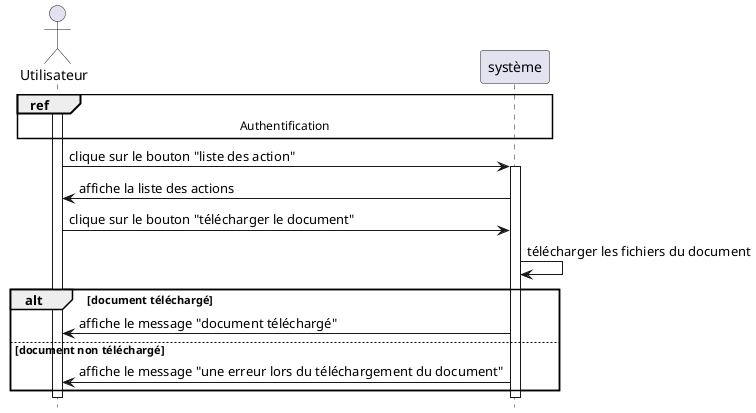 @startuml download
hide footbox


actor "Utilisateur" as user
participant "système" as system


ref over user, system : Authentification
activate user
user -> system : clique sur le bouton "liste des action"
activate system
system -> user : affiche la liste des actions
user -> system : clique sur le bouton "télécharger le document"
system -> system : télécharger les fichiers du document
alt document téléchargé
    system -> user : affiche le message "document téléchargé"
else document non téléchargé
    system -> user : affiche le message "une erreur lors du téléchargement du document"
end
deactivate system
deactivate user